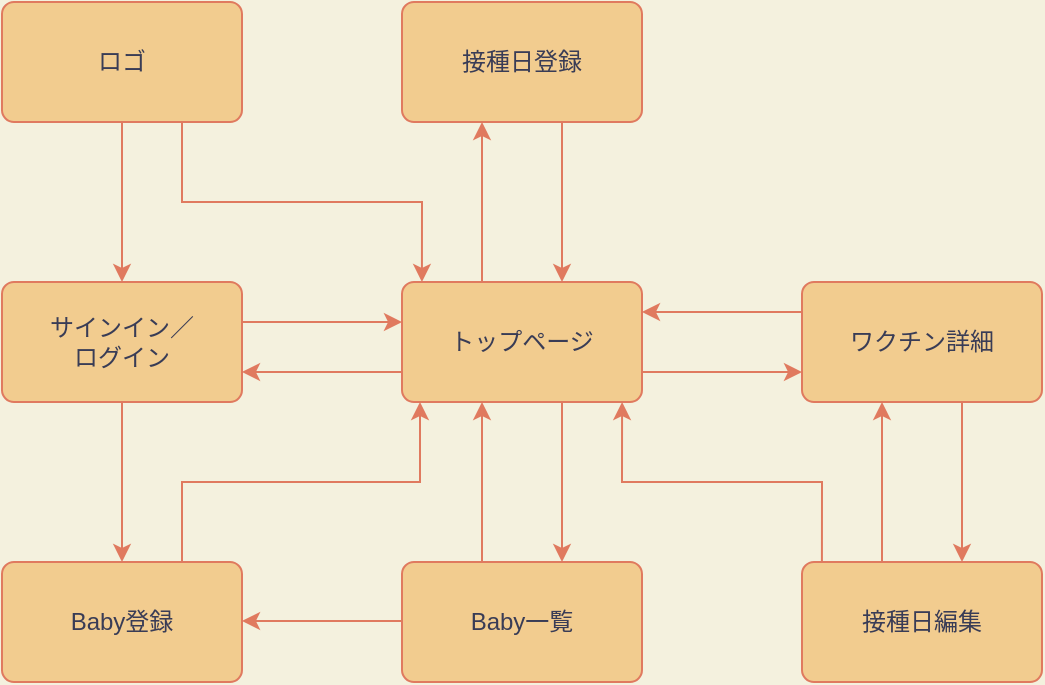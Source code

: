 <mxfile>
    <diagram id="wijx6oxpeqsf9YWKWGAw" name="ページ1">
        <mxGraphModel dx="571" dy="542" grid="1" gridSize="10" guides="1" tooltips="1" connect="1" arrows="1" fold="1" page="1" pageScale="1" pageWidth="827" pageHeight="1169" background="#F4F1DE" math="0" shadow="0">
            <root>
                <mxCell id="0"/>
                <mxCell id="1" parent="0"/>
                <mxCell id="6" value="" style="edgeStyle=orthogonalEdgeStyle;rounded=0;orthogonalLoop=1;jettySize=auto;html=1;labelBackgroundColor=#F4F1DE;strokeColor=#E07A5F;fontColor=#393C56;" parent="1" source="2" target="5" edge="1">
                    <mxGeometry relative="1" as="geometry"/>
                </mxCell>
                <mxCell id="16" style="edgeStyle=orthogonalEdgeStyle;sketch=0;orthogonalLoop=1;jettySize=auto;html=1;exitX=0.75;exitY=1;exitDx=0;exitDy=0;entryX=0.083;entryY=0;entryDx=0;entryDy=0;fontColor=#393C56;strokeColor=#E07A5F;fillColor=#F2CC8F;rounded=0;entryPerimeter=0;" parent="1" source="2" target="7" edge="1">
                    <mxGeometry relative="1" as="geometry">
                        <Array as="points">
                            <mxPoint x="130" y="140"/>
                            <mxPoint x="250" y="140"/>
                        </Array>
                    </mxGeometry>
                </mxCell>
                <mxCell id="2" value="ロゴ" style="rounded=1;arcSize=10;whiteSpace=wrap;html=1;align=center;fillColor=#F2CC8F;strokeColor=#E07A5F;fontColor=#393C56;" parent="1" vertex="1">
                    <mxGeometry x="40" y="40" width="120" height="60" as="geometry"/>
                </mxCell>
                <mxCell id="8" value="" style="edgeStyle=orthogonalEdgeStyle;rounded=0;orthogonalLoop=1;jettySize=auto;html=1;labelBackgroundColor=#F4F1DE;strokeColor=#E07A5F;fontColor=#393C56;" parent="1" source="5" target="7" edge="1">
                    <mxGeometry relative="1" as="geometry">
                        <Array as="points">
                            <mxPoint x="220" y="200"/>
                            <mxPoint x="220" y="200"/>
                        </Array>
                    </mxGeometry>
                </mxCell>
                <mxCell id="10" value="" style="edgeStyle=orthogonalEdgeStyle;rounded=0;orthogonalLoop=1;jettySize=auto;html=1;entryX=0.5;entryY=0;entryDx=0;entryDy=0;labelBackgroundColor=#F4F1DE;strokeColor=#E07A5F;fontColor=#393C56;" parent="1" source="5" target="9" edge="1">
                    <mxGeometry relative="1" as="geometry">
                        <Array as="points"/>
                    </mxGeometry>
                </mxCell>
                <mxCell id="5" value="サインイン／&lt;br&gt;ログイン" style="rounded=1;arcSize=10;whiteSpace=wrap;html=1;align=center;fillColor=#F2CC8F;strokeColor=#E07A5F;fontColor=#393C56;" parent="1" vertex="1">
                    <mxGeometry x="40" y="180" width="120" height="60" as="geometry"/>
                </mxCell>
                <mxCell id="12" style="edgeStyle=orthogonalEdgeStyle;rounded=0;orthogonalLoop=1;jettySize=auto;html=1;exitX=0;exitY=0.75;exitDx=0;exitDy=0;entryX=1;entryY=0.75;entryDx=0;entryDy=0;labelBackgroundColor=#F4F1DE;strokeColor=#E07A5F;fontColor=#393C56;" parent="1" source="7" target="5" edge="1">
                    <mxGeometry relative="1" as="geometry"/>
                </mxCell>
                <mxCell id="14" value="" style="edgeStyle=orthogonalEdgeStyle;rounded=0;orthogonalLoop=1;jettySize=auto;html=1;labelBackgroundColor=#F4F1DE;strokeColor=#E07A5F;fontColor=#393C56;" parent="1" source="7" target="13" edge="1">
                    <mxGeometry relative="1" as="geometry">
                        <Array as="points">
                            <mxPoint x="280" y="160"/>
                            <mxPoint x="280" y="160"/>
                        </Array>
                    </mxGeometry>
                </mxCell>
                <mxCell id="19" value="" style="edgeStyle=orthogonalEdgeStyle;rounded=0;sketch=0;orthogonalLoop=1;jettySize=auto;html=1;fontColor=#393C56;strokeColor=#E07A5F;fillColor=#F2CC8F;exitX=1;exitY=0.75;exitDx=0;exitDy=0;entryX=0;entryY=0.75;entryDx=0;entryDy=0;" parent="1" source="7" target="18" edge="1">
                    <mxGeometry relative="1" as="geometry">
                        <Array as="points">
                            <mxPoint x="400" y="225"/>
                            <mxPoint x="400" y="225"/>
                        </Array>
                    </mxGeometry>
                </mxCell>
                <mxCell id="7" value="トップページ" style="rounded=1;arcSize=10;whiteSpace=wrap;html=1;align=center;fillColor=#F2CC8F;strokeColor=#E07A5F;fontColor=#393C56;" parent="1" vertex="1">
                    <mxGeometry x="240" y="180" width="120" height="60" as="geometry"/>
                </mxCell>
                <mxCell id="11" style="edgeStyle=orthogonalEdgeStyle;rounded=0;orthogonalLoop=1;jettySize=auto;html=1;entryX=0.075;entryY=1;entryDx=0;entryDy=0;labelBackgroundColor=#F4F1DE;strokeColor=#E07A5F;fontColor=#393C56;entryPerimeter=0;exitX=0.75;exitY=0;exitDx=0;exitDy=0;" parent="1" source="9" target="7" edge="1">
                    <mxGeometry relative="1" as="geometry">
                        <mxPoint x="280" y="316" as="sourcePoint"/>
                        <Array as="points"/>
                    </mxGeometry>
                </mxCell>
                <mxCell id="9" value="Baby登録" style="rounded=1;arcSize=10;whiteSpace=wrap;html=1;align=center;fillColor=#F2CC8F;strokeColor=#E07A5F;fontColor=#393C56;" parent="1" vertex="1">
                    <mxGeometry x="40" y="320" width="120" height="60" as="geometry"/>
                </mxCell>
                <mxCell id="15" style="edgeStyle=orthogonalEdgeStyle;rounded=0;orthogonalLoop=1;jettySize=auto;html=1;labelBackgroundColor=#F4F1DE;strokeColor=#E07A5F;fontColor=#393C56;" parent="1" edge="1">
                    <mxGeometry relative="1" as="geometry">
                        <mxPoint x="320" y="100" as="sourcePoint"/>
                        <mxPoint x="320" y="180" as="targetPoint"/>
                        <Array as="points"/>
                    </mxGeometry>
                </mxCell>
                <mxCell id="13" value="接種日登録" style="rounded=1;arcSize=10;whiteSpace=wrap;html=1;align=center;fillColor=#F2CC8F;strokeColor=#E07A5F;fontColor=#393C56;" parent="1" vertex="1">
                    <mxGeometry x="240" y="40" width="120" height="60" as="geometry"/>
                </mxCell>
                <mxCell id="21" value="" style="edgeStyle=orthogonalEdgeStyle;rounded=0;sketch=0;orthogonalLoop=1;jettySize=auto;html=1;fontColor=#393C56;strokeColor=#E07A5F;fillColor=#F2CC8F;" parent="1" source="18" target="20" edge="1">
                    <mxGeometry relative="1" as="geometry">
                        <Array as="points">
                            <mxPoint x="520" y="280"/>
                            <mxPoint x="520" y="280"/>
                        </Array>
                    </mxGeometry>
                </mxCell>
                <mxCell id="24" style="edgeStyle=orthogonalEdgeStyle;rounded=0;sketch=0;orthogonalLoop=1;jettySize=auto;html=1;exitX=0;exitY=0.25;exitDx=0;exitDy=0;entryX=1;entryY=0.25;entryDx=0;entryDy=0;fontColor=#393C56;strokeColor=#E07A5F;fillColor=#F2CC8F;" parent="1" source="18" target="7" edge="1">
                    <mxGeometry relative="1" as="geometry"/>
                </mxCell>
                <mxCell id="18" value="ワクチン詳細" style="rounded=1;arcSize=10;whiteSpace=wrap;html=1;align=center;fillColor=#F2CC8F;strokeColor=#E07A5F;fontColor=#393C56;" parent="1" vertex="1">
                    <mxGeometry x="440" y="180" width="120" height="60" as="geometry"/>
                </mxCell>
                <mxCell id="22" style="edgeStyle=orthogonalEdgeStyle;rounded=0;sketch=0;orthogonalLoop=1;jettySize=auto;html=1;fontColor=#393C56;strokeColor=#E07A5F;fillColor=#F2CC8F;" parent="1" edge="1">
                    <mxGeometry relative="1" as="geometry">
                        <mxPoint x="480" y="320" as="sourcePoint"/>
                        <mxPoint x="480" y="240" as="targetPoint"/>
                        <Array as="points">
                            <mxPoint x="480" y="320"/>
                            <mxPoint x="480" y="240"/>
                        </Array>
                    </mxGeometry>
                </mxCell>
                <mxCell id="20" value="接種日編集" style="rounded=1;arcSize=10;whiteSpace=wrap;html=1;align=center;fillColor=#F2CC8F;strokeColor=#E07A5F;fontColor=#393C56;" parent="1" vertex="1">
                    <mxGeometry x="440" y="320" width="120" height="60" as="geometry"/>
                </mxCell>
                <mxCell id="27" style="edgeStyle=orthogonalEdgeStyle;sketch=0;orthogonalLoop=1;jettySize=auto;html=1;exitX=0.917;exitY=1;exitDx=0;exitDy=0;entryX=0.083;entryY=0;entryDx=0;entryDy=0;fontColor=#393C56;strokeColor=#E07A5F;fillColor=#F2CC8F;rounded=0;entryPerimeter=0;exitPerimeter=0;startArrow=classic;startFill=1;endArrow=none;endFill=0;" parent="1" source="7" edge="1">
                    <mxGeometry relative="1" as="geometry">
                        <Array as="points">
                            <mxPoint x="350" y="280"/>
                            <mxPoint x="450" y="280"/>
                        </Array>
                        <mxPoint x="330" y="240" as="sourcePoint"/>
                        <mxPoint x="449.96" y="320" as="targetPoint"/>
                    </mxGeometry>
                </mxCell>
                <mxCell id="28" value="Baby一覧" style="rounded=1;arcSize=10;whiteSpace=wrap;html=1;align=center;fillColor=#F2CC8F;strokeColor=#E07A5F;fontColor=#393C56;" vertex="1" parent="1">
                    <mxGeometry x="240" y="320" width="120" height="60" as="geometry"/>
                </mxCell>
                <mxCell id="30" value="" style="edgeStyle=orthogonalEdgeStyle;rounded=0;orthogonalLoop=1;jettySize=auto;html=1;labelBackgroundColor=#F4F1DE;strokeColor=#E07A5F;fontColor=#393C56;" edge="1" parent="1">
                    <mxGeometry relative="1" as="geometry">
                        <Array as="points">
                            <mxPoint x="280" y="300"/>
                            <mxPoint x="280" y="300"/>
                        </Array>
                        <mxPoint x="280" y="320" as="sourcePoint"/>
                        <mxPoint x="280" y="240" as="targetPoint"/>
                    </mxGeometry>
                </mxCell>
                <mxCell id="31" style="edgeStyle=orthogonalEdgeStyle;rounded=0;orthogonalLoop=1;jettySize=auto;html=1;labelBackgroundColor=#F4F1DE;strokeColor=#E07A5F;fontColor=#393C56;" edge="1" parent="1">
                    <mxGeometry relative="1" as="geometry">
                        <mxPoint x="320" y="240" as="sourcePoint"/>
                        <mxPoint x="320" y="320" as="targetPoint"/>
                        <Array as="points"/>
                    </mxGeometry>
                </mxCell>
                <mxCell id="32" style="edgeStyle=orthogonalEdgeStyle;rounded=0;orthogonalLoop=1;jettySize=auto;html=1;exitX=0;exitY=0.75;exitDx=0;exitDy=0;entryX=1;entryY=0.75;entryDx=0;entryDy=0;labelBackgroundColor=#F4F1DE;strokeColor=#E07A5F;fontColor=#393C56;" edge="1" parent="1">
                    <mxGeometry relative="1" as="geometry">
                        <mxPoint x="240" y="349.5" as="sourcePoint"/>
                        <mxPoint x="160" y="349.5" as="targetPoint"/>
                    </mxGeometry>
                </mxCell>
            </root>
        </mxGraphModel>
    </diagram>
</mxfile>